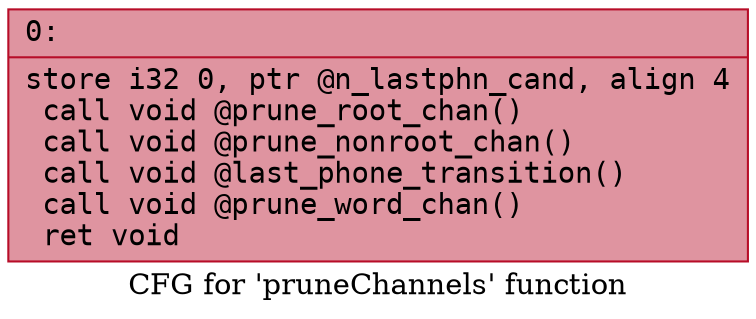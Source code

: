 digraph "CFG for 'pruneChannels' function" {
	label="CFG for 'pruneChannels' function";

	Node0x60000203e0d0 [shape=record,color="#b70d28ff", style=filled, fillcolor="#b70d2870" fontname="Courier",label="{0:\l|  store i32 0, ptr @n_lastphn_cand, align 4\l  call void @prune_root_chan()\l  call void @prune_nonroot_chan()\l  call void @last_phone_transition()\l  call void @prune_word_chan()\l  ret void\l}"];
}
